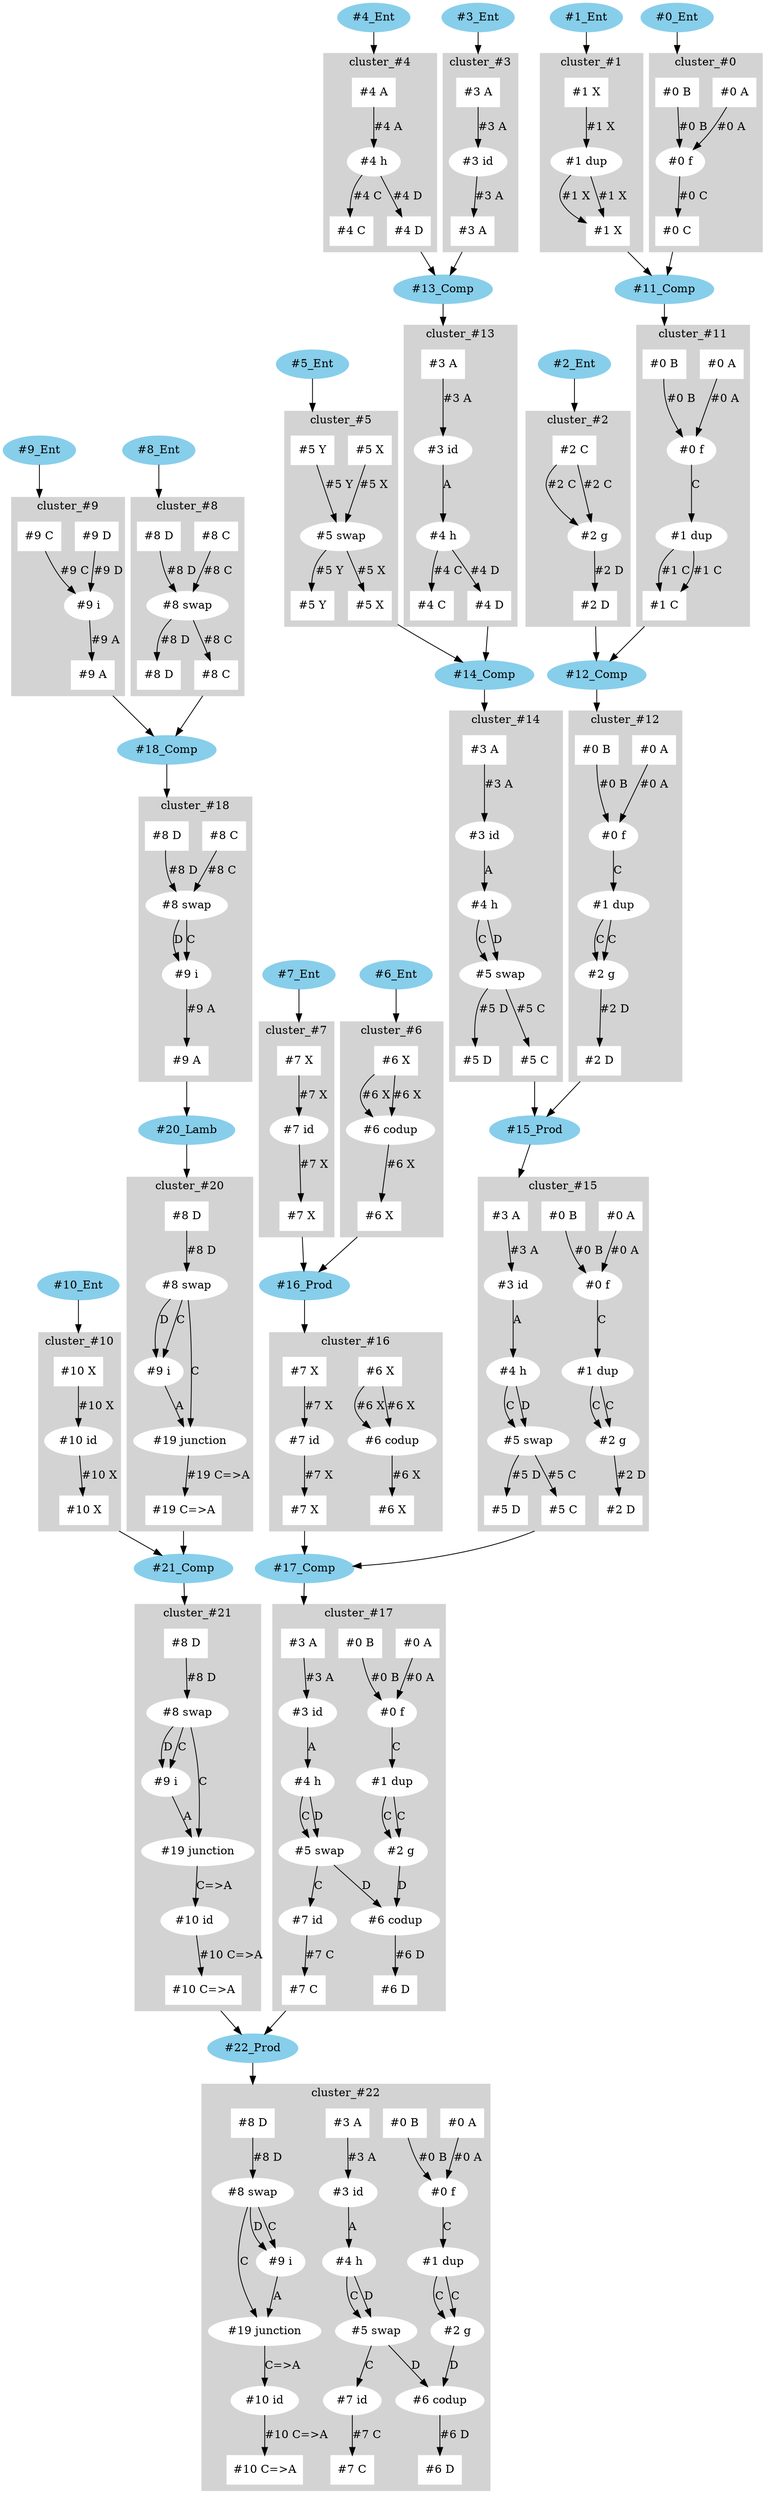 digraph G {
	compound=true
	subgraph "cluster_#22" {
		node [color=white style=filled]
		style=filled
		color=lightgrey
		node [shape=box]
		"#22_in_#0_A" [label="#0 A"]
		"#22_in_#0_B" [label="#0 B"]
		"#22_in_#3_A" [label="#3 A"]
		"#22_in_#8_D" [label="#8 D"]
		node [shape=ellipse]
		"#22_#0" [label="#0 f"]
		"#22_#1" [label="#1 dup"]
		"#22_#2" [label="#2 g"]
		"#22_#3" [label="#3 id"]
		"#22_#4" [label="#4 h"]
		"#22_#5" [label="#5 swap"]
		"#22_#6" [label="#6 codup"]
		"#22_#7" [label="#7 id"]
		"#22_#8" [label="#8 swap"]
		"#22_#9" [label="#9 i"]
		"#22_#19" [label="#19 junction"]
		"#22_#10" [label="#10 id"]
		node [shape=box]
		"#22_out_#6_D" [label="#6 D"]
		"#22_out_#7_C" [label="#7 C"]
		"#22_out_#10_C=>A" [label="#10 C=>A"]
		"#22_in_#0_A" -> "#22_#0" [label="#0 A"]
		"#22_in_#0_B" -> "#22_#0" [label="#0 B"]
		"#22_in_#3_A" -> "#22_#3" [label="#3 A"]
		"#22_in_#8_D" -> "#22_#8" [label="#8 D"]
		"#22_#6" -> "#22_out_#6_D" [label="#6 D"]
		"#22_#7" -> "#22_out_#7_C" [label="#7 C"]
		"#22_#10" -> "#22_out_#10_C=>A" [label="#10 C=>A"]
		"#22_#0" -> "#22_#1" [label=C]
		"#22_#1" -> "#22_#2" [label=C]
		"#22_#1" -> "#22_#2" [label=C]
		"#22_#3" -> "#22_#4" [label=A]
		"#22_#4" -> "#22_#5" [label=C]
		"#22_#4" -> "#22_#5" [label=D]
		"#22_#2" -> "#22_#6" [label=D]
		"#22_#5" -> "#22_#6" [label=D]
		"#22_#5" -> "#22_#7" [label=C]
		"#22_#8" -> "#22_#9" [label=D]
		"#22_#8" -> "#22_#9" [label=C]
		"#22_#8" -> "#22_#19" [label=C]
		"#22_#9" -> "#22_#19" [label=A]
		"#22_#19" -> "#22_#10" [label="C=>A"]
		label="cluster_#22"
	}
	"#22_Prod" [color=skyblue style=filled]
	"#22_Prod" -> "#22_in_#8_D" [lhead="cluster_#22"]
	subgraph "cluster_#21" {
		node [color=white style=filled]
		style=filled
		color=lightgrey
		node [shape=box]
		"#21_in_#8_D" [label="#8 D"]
		node [shape=ellipse]
		"#21_#8" [label="#8 swap"]
		"#21_#9" [label="#9 i"]
		"#21_#19" [label="#19 junction"]
		"#21_#10" [label="#10 id"]
		node [shape=box]
		"#21_out_#10_C=>A" [label="#10 C=>A"]
		"#21_in_#8_D" -> "#21_#8" [label="#8 D"]
		"#21_#10" -> "#21_out_#10_C=>A" [label="#10 C=>A"]
		"#21_#8" -> "#21_#9" [label=D]
		"#21_#8" -> "#21_#9" [label=C]
		"#21_#8" -> "#21_#19" [label=C]
		"#21_#9" -> "#21_#19" [label=A]
		"#21_#19" -> "#21_#10" [label="C=>A"]
		label="cluster_#21"
	}
	"#21_Comp" [color=skyblue style=filled]
	"#21_Comp" -> "#21_in_#8_D" [lhead="cluster_#21"]
	subgraph "cluster_#10" {
		node [color=white style=filled]
		style=filled
		color=lightgrey
		node [shape=box]
		"#10_in_#10_X" [label="#10 X"]
		node [shape=ellipse]
		"#10_#10" [label="#10 id"]
		node [shape=box]
		"#10_out_#10_X" [label="#10 X"]
		"#10_in_#10_X" -> "#10_#10" [label="#10 X"]
		"#10_#10" -> "#10_out_#10_X" [label="#10 X"]
		label="cluster_#10"
	}
	"#10_Ent" [color=skyblue style=filled]
	"#10_Ent" -> "#10_in_#10_X" [lhead="cluster_#10"]
	subgraph "cluster_#20" {
		node [color=white style=filled]
		style=filled
		color=lightgrey
		node [shape=box]
		"#20_in_#8_D" [label="#8 D"]
		node [shape=ellipse]
		"#20_#8" [label="#8 swap"]
		"#20_#9" [label="#9 i"]
		"#20_#19" [label="#19 junction"]
		node [shape=box]
		"#20_out_#19_C=>A" [label="#19 C=>A"]
		"#20_in_#8_D" -> "#20_#8" [label="#8 D"]
		"#20_#19" -> "#20_out_#19_C=>A" [label="#19 C=>A"]
		"#20_#8" -> "#20_#9" [label=D]
		"#20_#8" -> "#20_#9" [label=C]
		"#20_#8" -> "#20_#19" [label=C]
		"#20_#9" -> "#20_#19" [label=A]
		label="cluster_#20"
	}
	"#20_Lamb" [color=skyblue style=filled]
	"#20_Lamb" -> "#20_in_#8_D" [lhead="cluster_#20"]
	subgraph "cluster_#18" {
		node [color=white style=filled]
		style=filled
		color=lightgrey
		node [shape=box]
		"#18_in_#8_C" [label="#8 C"]
		"#18_in_#8_D" [label="#8 D"]
		node [shape=ellipse]
		"#18_#8" [label="#8 swap"]
		"#18_#9" [label="#9 i"]
		node [shape=box]
		"#18_out_#9_A" [label="#9 A"]
		"#18_in_#8_C" -> "#18_#8" [label="#8 C"]
		"#18_in_#8_D" -> "#18_#8" [label="#8 D"]
		"#18_#9" -> "#18_out_#9_A" [label="#9 A"]
		"#18_#8" -> "#18_#9" [label=D]
		"#18_#8" -> "#18_#9" [label=C]
		label="cluster_#18"
	}
	"#18_Comp" [color=skyblue style=filled]
	"#18_Comp" -> "#18_in_#8_D" [lhead="cluster_#18"]
	subgraph "cluster_#9" {
		node [color=white style=filled]
		style=filled
		color=lightgrey
		node [shape=box]
		"#9_in_#9_D" [label="#9 D"]
		"#9_in_#9_C" [label="#9 C"]
		node [shape=ellipse]
		"#9_#9" [label="#9 i"]
		node [shape=box]
		"#9_out_#9_A" [label="#9 A"]
		"#9_in_#9_D" -> "#9_#9" [label="#9 D"]
		"#9_in_#9_C" -> "#9_#9" [label="#9 C"]
		"#9_#9" -> "#9_out_#9_A" [label="#9 A"]
		label="cluster_#9"
	}
	"#9_Ent" [color=skyblue style=filled]
	"#9_Ent" -> "#9_in_#9_C" [lhead="cluster_#9"]
	subgraph "cluster_#8" {
		node [color=white style=filled]
		style=filled
		color=lightgrey
		node [shape=box]
		"#8_in_#8_C" [label="#8 C"]
		"#8_in_#8_D" [label="#8 D"]
		node [shape=ellipse]
		"#8_#8" [label="#8 swap"]
		node [shape=box]
		"#8_out_#8_D" [label="#8 D"]
		"#8_out_#8_C" [label="#8 C"]
		"#8_in_#8_C" -> "#8_#8" [label="#8 C"]
		"#8_in_#8_D" -> "#8_#8" [label="#8 D"]
		"#8_#8" -> "#8_out_#8_D" [label="#8 D"]
		"#8_#8" -> "#8_out_#8_C" [label="#8 C"]
		label="cluster_#8"
	}
	"#8_Ent" [color=skyblue style=filled]
	"#8_Ent" -> "#8_in_#8_D" [lhead="cluster_#8"]
	subgraph "cluster_#17" {
		node [color=white style=filled]
		style=filled
		color=lightgrey
		node [shape=box]
		"#17_in_#0_A" [label="#0 A"]
		"#17_in_#0_B" [label="#0 B"]
		"#17_in_#3_A" [label="#3 A"]
		node [shape=ellipse]
		"#17_#0" [label="#0 f"]
		"#17_#1" [label="#1 dup"]
		"#17_#2" [label="#2 g"]
		"#17_#3" [label="#3 id"]
		"#17_#4" [label="#4 h"]
		"#17_#5" [label="#5 swap"]
		"#17_#6" [label="#6 codup"]
		"#17_#7" [label="#7 id"]
		node [shape=box]
		"#17_out_#6_D" [label="#6 D"]
		"#17_out_#7_C" [label="#7 C"]
		"#17_in_#0_A" -> "#17_#0" [label="#0 A"]
		"#17_in_#0_B" -> "#17_#0" [label="#0 B"]
		"#17_in_#3_A" -> "#17_#3" [label="#3 A"]
		"#17_#6" -> "#17_out_#6_D" [label="#6 D"]
		"#17_#7" -> "#17_out_#7_C" [label="#7 C"]
		"#17_#0" -> "#17_#1" [label=C]
		"#17_#1" -> "#17_#2" [label=C]
		"#17_#1" -> "#17_#2" [label=C]
		"#17_#3" -> "#17_#4" [label=A]
		"#17_#4" -> "#17_#5" [label=C]
		"#17_#4" -> "#17_#5" [label=D]
		"#17_#2" -> "#17_#6" [label=D]
		"#17_#5" -> "#17_#6" [label=D]
		"#17_#5" -> "#17_#7" [label=C]
		label="cluster_#17"
	}
	"#17_Comp" [color=skyblue style=filled]
	"#17_Comp" -> "#17_in_#3_A" [lhead="cluster_#17"]
	subgraph "cluster_#16" {
		node [color=white style=filled]
		style=filled
		color=lightgrey
		node [shape=box]
		"#16_in_#6_X" [label="#6 X"]
		"#16_in_#6_X" [label="#6 X"]
		"#16_in_#7_X" [label="#7 X"]
		node [shape=ellipse]
		"#16_#6" [label="#6 codup"]
		"#16_#7" [label="#7 id"]
		node [shape=box]
		"#16_out_#6_X" [label="#6 X"]
		"#16_out_#7_X" [label="#7 X"]
		"#16_in_#6_X" -> "#16_#6" [label="#6 X"]
		"#16_in_#6_X" -> "#16_#6" [label="#6 X"]
		"#16_in_#7_X" -> "#16_#7" [label="#7 X"]
		"#16_#6" -> "#16_out_#6_X" [label="#6 X"]
		"#16_#7" -> "#16_out_#7_X" [label="#7 X"]
		label="cluster_#16"
	}
	"#16_Prod" [color=skyblue style=filled]
	"#16_Prod" -> "#16_in_#7_X" [lhead="cluster_#16"]
	subgraph "cluster_#7" {
		node [color=white style=filled]
		style=filled
		color=lightgrey
		node [shape=box]
		"#7_in_#7_X" [label="#7 X"]
		node [shape=ellipse]
		"#7_#7" [label="#7 id"]
		node [shape=box]
		"#7_out_#7_X" [label="#7 X"]
		"#7_in_#7_X" -> "#7_#7" [label="#7 X"]
		"#7_#7" -> "#7_out_#7_X" [label="#7 X"]
		label="cluster_#7"
	}
	"#7_Ent" [color=skyblue style=filled]
	"#7_Ent" -> "#7_in_#7_X" [lhead="cluster_#7"]
	subgraph "cluster_#6" {
		node [color=white style=filled]
		style=filled
		color=lightgrey
		node [shape=box]
		"#6_in_#6_X" [label="#6 X"]
		"#6_in_#6_X" [label="#6 X"]
		node [shape=ellipse]
		"#6_#6" [label="#6 codup"]
		node [shape=box]
		"#6_out_#6_X" [label="#6 X"]
		"#6_in_#6_X" -> "#6_#6" [label="#6 X"]
		"#6_in_#6_X" -> "#6_#6" [label="#6 X"]
		"#6_#6" -> "#6_out_#6_X" [label="#6 X"]
		label="cluster_#6"
	}
	"#6_Ent" [color=skyblue style=filled]
	"#6_Ent" -> "#6_in_#6_X" [lhead="cluster_#6"]
	subgraph "cluster_#15" {
		node [color=white style=filled]
		style=filled
		color=lightgrey
		node [shape=box]
		"#15_in_#0_A" [label="#0 A"]
		"#15_in_#0_B" [label="#0 B"]
		"#15_in_#3_A" [label="#3 A"]
		node [shape=ellipse]
		"#15_#0" [label="#0 f"]
		"#15_#1" [label="#1 dup"]
		"#15_#2" [label="#2 g"]
		"#15_#3" [label="#3 id"]
		"#15_#4" [label="#4 h"]
		"#15_#5" [label="#5 swap"]
		node [shape=box]
		"#15_out_#2_D" [label="#2 D"]
		"#15_out_#5_D" [label="#5 D"]
		"#15_out_#5_C" [label="#5 C"]
		"#15_in_#0_A" -> "#15_#0" [label="#0 A"]
		"#15_in_#0_B" -> "#15_#0" [label="#0 B"]
		"#15_in_#3_A" -> "#15_#3" [label="#3 A"]
		"#15_#2" -> "#15_out_#2_D" [label="#2 D"]
		"#15_#5" -> "#15_out_#5_D" [label="#5 D"]
		"#15_#5" -> "#15_out_#5_C" [label="#5 C"]
		"#15_#0" -> "#15_#1" [label=C]
		"#15_#1" -> "#15_#2" [label=C]
		"#15_#1" -> "#15_#2" [label=C]
		"#15_#3" -> "#15_#4" [label=A]
		"#15_#4" -> "#15_#5" [label=C]
		"#15_#4" -> "#15_#5" [label=D]
		label="cluster_#15"
	}
	"#15_Prod" [color=skyblue style=filled]
	"#15_Prod" -> "#15_in_#3_A" [lhead="cluster_#15"]
	subgraph "cluster_#14" {
		node [color=white style=filled]
		style=filled
		color=lightgrey
		node [shape=box]
		"#14_in_#3_A" [label="#3 A"]
		node [shape=ellipse]
		"#14_#3" [label="#3 id"]
		"#14_#4" [label="#4 h"]
		"#14_#5" [label="#5 swap"]
		node [shape=box]
		"#14_out_#5_D" [label="#5 D"]
		"#14_out_#5_C" [label="#5 C"]
		"#14_in_#3_A" -> "#14_#3" [label="#3 A"]
		"#14_#5" -> "#14_out_#5_D" [label="#5 D"]
		"#14_#5" -> "#14_out_#5_C" [label="#5 C"]
		"#14_#3" -> "#14_#4" [label=A]
		"#14_#4" -> "#14_#5" [label=C]
		"#14_#4" -> "#14_#5" [label=D]
		label="cluster_#14"
	}
	"#14_Comp" [color=skyblue style=filled]
	"#14_Comp" -> "#14_in_#3_A" [lhead="cluster_#14"]
	subgraph "cluster_#5" {
		node [color=white style=filled]
		style=filled
		color=lightgrey
		node [shape=box]
		"#5_in_#5_X" [label="#5 X"]
		"#5_in_#5_Y" [label="#5 Y"]
		node [shape=ellipse]
		"#5_#5" [label="#5 swap"]
		node [shape=box]
		"#5_out_#5_Y" [label="#5 Y"]
		"#5_out_#5_X" [label="#5 X"]
		"#5_in_#5_X" -> "#5_#5" [label="#5 X"]
		"#5_in_#5_Y" -> "#5_#5" [label="#5 Y"]
		"#5_#5" -> "#5_out_#5_Y" [label="#5 Y"]
		"#5_#5" -> "#5_out_#5_X" [label="#5 X"]
		label="cluster_#5"
	}
	"#5_Ent" [color=skyblue style=filled]
	"#5_Ent" -> "#5_in_#5_Y" [lhead="cluster_#5"]
	subgraph "cluster_#13" {
		node [color=white style=filled]
		style=filled
		color=lightgrey
		node [shape=box]
		"#13_in_#3_A" [label="#3 A"]
		node [shape=ellipse]
		"#13_#3" [label="#3 id"]
		"#13_#4" [label="#4 h"]
		node [shape=box]
		"#13_out_#4_C" [label="#4 C"]
		"#13_out_#4_D" [label="#4 D"]
		"#13_in_#3_A" -> "#13_#3" [label="#3 A"]
		"#13_#4" -> "#13_out_#4_C" [label="#4 C"]
		"#13_#4" -> "#13_out_#4_D" [label="#4 D"]
		"#13_#3" -> "#13_#4" [label=A]
		label="cluster_#13"
	}
	"#13_Comp" [color=skyblue style=filled]
	"#13_Comp" -> "#13_in_#3_A" [lhead="cluster_#13"]
	subgraph "cluster_#4" {
		node [color=white style=filled]
		style=filled
		color=lightgrey
		node [shape=box]
		"#4_in_#4_A" [label="#4 A"]
		node [shape=ellipse]
		"#4_#4" [label="#4 h"]
		node [shape=box]
		"#4_out_#4_C" [label="#4 C"]
		"#4_out_#4_D" [label="#4 D"]
		"#4_in_#4_A" -> "#4_#4" [label="#4 A"]
		"#4_#4" -> "#4_out_#4_C" [label="#4 C"]
		"#4_#4" -> "#4_out_#4_D" [label="#4 D"]
		label="cluster_#4"
	}
	"#4_Ent" [color=skyblue style=filled]
	"#4_Ent" -> "#4_in_#4_A" [lhead="cluster_#4"]
	subgraph "cluster_#3" {
		node [color=white style=filled]
		style=filled
		color=lightgrey
		node [shape=box]
		"#3_in_#3_A" [label="#3 A"]
		node [shape=ellipse]
		"#3_#3" [label="#3 id"]
		node [shape=box]
		"#3_out_#3_A" [label="#3 A"]
		"#3_in_#3_A" -> "#3_#3" [label="#3 A"]
		"#3_#3" -> "#3_out_#3_A" [label="#3 A"]
		label="cluster_#3"
	}
	"#3_Ent" [color=skyblue style=filled]
	"#3_Ent" -> "#3_in_#3_A" [lhead="cluster_#3"]
	subgraph "cluster_#12" {
		node [color=white style=filled]
		style=filled
		color=lightgrey
		node [shape=box]
		"#12_in_#0_A" [label="#0 A"]
		"#12_in_#0_B" [label="#0 B"]
		node [shape=ellipse]
		"#12_#0" [label="#0 f"]
		"#12_#1" [label="#1 dup"]
		"#12_#2" [label="#2 g"]
		node [shape=box]
		"#12_out_#2_D" [label="#2 D"]
		"#12_in_#0_A" -> "#12_#0" [label="#0 A"]
		"#12_in_#0_B" -> "#12_#0" [label="#0 B"]
		"#12_#2" -> "#12_out_#2_D" [label="#2 D"]
		"#12_#0" -> "#12_#1" [label=C]
		"#12_#1" -> "#12_#2" [label=C]
		"#12_#1" -> "#12_#2" [label=C]
		label="cluster_#12"
	}
	"#12_Comp" [color=skyblue style=filled]
	"#12_Comp" -> "#12_in_#0_B" [lhead="cluster_#12"]
	subgraph "cluster_#2" {
		node [color=white style=filled]
		style=filled
		color=lightgrey
		node [shape=box]
		"#2_in_#2_C" [label="#2 C"]
		"#2_in_#2_C" [label="#2 C"]
		node [shape=ellipse]
		"#2_#2" [label="#2 g"]
		node [shape=box]
		"#2_out_#2_D" [label="#2 D"]
		"#2_in_#2_C" -> "#2_#2" [label="#2 C"]
		"#2_in_#2_C" -> "#2_#2" [label="#2 C"]
		"#2_#2" -> "#2_out_#2_D" [label="#2 D"]
		label="cluster_#2"
	}
	"#2_Ent" [color=skyblue style=filled]
	"#2_Ent" -> "#2_in_#2_C" [lhead="cluster_#2"]
	subgraph "cluster_#11" {
		node [color=white style=filled]
		style=filled
		color=lightgrey
		node [shape=box]
		"#11_in_#0_A" [label="#0 A"]
		"#11_in_#0_B" [label="#0 B"]
		node [shape=ellipse]
		"#11_#0" [label="#0 f"]
		"#11_#1" [label="#1 dup"]
		node [shape=box]
		"#11_out_#1_C" [label="#1 C"]
		"#11_out_#1_C" [label="#1 C"]
		"#11_in_#0_A" -> "#11_#0" [label="#0 A"]
		"#11_in_#0_B" -> "#11_#0" [label="#0 B"]
		"#11_#1" -> "#11_out_#1_C" [label="#1 C"]
		"#11_#1" -> "#11_out_#1_C" [label="#1 C"]
		"#11_#0" -> "#11_#1" [label=C]
		label="cluster_#11"
	}
	"#11_Comp" [color=skyblue style=filled]
	"#11_Comp" -> "#11_in_#0_B" [lhead="cluster_#11"]
	subgraph "cluster_#1" {
		node [color=white style=filled]
		style=filled
		color=lightgrey
		node [shape=box]
		"#1_in_#1_X" [label="#1 X"]
		node [shape=ellipse]
		"#1_#1" [label="#1 dup"]
		node [shape=box]
		"#1_out_#1_X" [label="#1 X"]
		"#1_out_#1_X" [label="#1 X"]
		"#1_in_#1_X" -> "#1_#1" [label="#1 X"]
		"#1_#1" -> "#1_out_#1_X" [label="#1 X"]
		"#1_#1" -> "#1_out_#1_X" [label="#1 X"]
		label="cluster_#1"
	}
	"#1_Ent" [color=skyblue style=filled]
	"#1_Ent" -> "#1_in_#1_X" [lhead="cluster_#1"]
	subgraph "cluster_#0" {
		node [color=white style=filled]
		style=filled
		color=lightgrey
		node [shape=box]
		"#0_in_#0_A" [label="#0 A"]
		"#0_in_#0_B" [label="#0 B"]
		node [shape=ellipse]
		"#0_#0" [label="#0 f"]
		node [shape=box]
		"#0_out_#0_C" [label="#0 C"]
		"#0_in_#0_A" -> "#0_#0" [label="#0 A"]
		"#0_in_#0_B" -> "#0_#0" [label="#0 B"]
		"#0_#0" -> "#0_out_#0_C" [label="#0 C"]
		label="cluster_#0"
	}
	"#0_Ent" [color=skyblue style=filled]
	"#0_Ent" -> "#0_in_#0_B" [lhead="cluster_#0"]
	"#0_out_#0_C" -> "#11_Comp" [ltail="cluster_#0"]
	"#1_out_#1_X" -> "#11_Comp" [ltail="cluster_#1"]
	"#11_out_#1_C" -> "#12_Comp" [ltail="cluster_#11"]
	"#2_out_#2_D" -> "#12_Comp" [ltail="cluster_#2"]
	"#3_out_#3_A" -> "#13_Comp" [ltail="cluster_#3"]
	"#4_out_#4_D" -> "#13_Comp" [ltail="cluster_#4"]
	"#13_out_#4_D" -> "#14_Comp" [ltail="cluster_#13"]
	"#5_out_#5_X" -> "#14_Comp" [ltail="cluster_#5"]
	"#12_out_#2_D" -> "#15_Prod" [ltail="cluster_#12"]
	"#14_out_#5_C" -> "#15_Prod" [ltail="cluster_#14"]
	"#6_out_#6_X" -> "#16_Prod" [ltail="cluster_#6"]
	"#7_out_#7_X" -> "#16_Prod" [ltail="cluster_#7"]
	"#15_out_#5_C" -> "#17_Comp" [ltail="cluster_#15"]
	"#16_out_#7_X" -> "#17_Comp" [ltail="cluster_#16"]
	"#8_out_#8_C" -> "#18_Comp" [ltail="cluster_#8"]
	"#9_out_#9_A" -> "#18_Comp" [ltail="cluster_#9"]
	"#18_out_#9_A" -> "#20_Lamb" [ltail="cluster_#18"]
	"#20_out_#19_C=>A" -> "#21_Comp" [ltail="cluster_#20"]
	"#10_out_#10_X" -> "#21_Comp" [ltail="cluster_#10"]
	"#17_out_#7_C" -> "#22_Prod" [ltail="cluster_#17"]
	"#21_out_#10_C=>A" -> "#22_Prod" [ltail="cluster_#21"]
}
